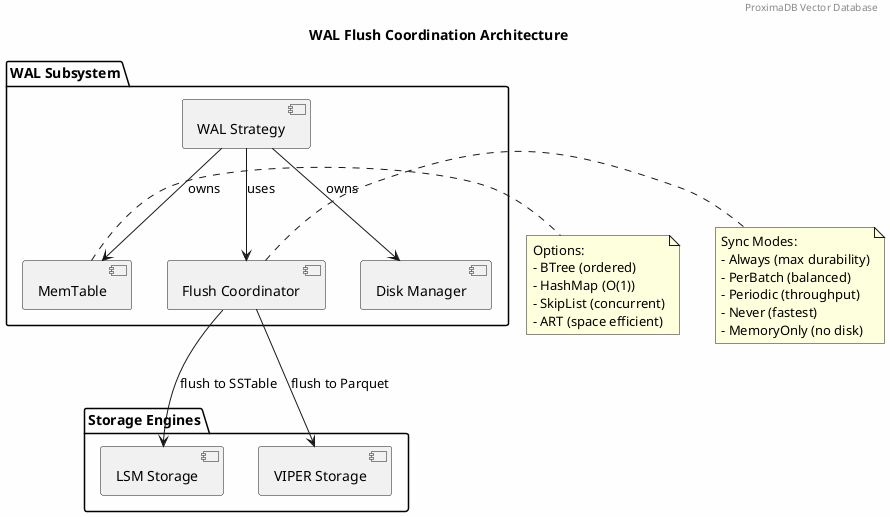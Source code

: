 @startuml WAL_Flush_Coordination_Simple
skinparam backgroundColor #FEFEFE

title WAL Flush Coordination Architecture
header ProximaDB Vector Database

package "WAL Subsystem" {
    [WAL Strategy] as WS
    [MemTable] as MT
    [Disk Manager] as DM
    [Flush Coordinator] as FC
}

package "Storage Engines" {
    [LSM Storage] as LSM
    [VIPER Storage] as VIPER
}

WS --> MT : owns
WS --> DM : owns
WS --> FC : uses
FC --> LSM : flush to SSTable
FC --> VIPER : flush to Parquet

note right of MT
  Options:
  - BTree (ordered)
  - HashMap (O(1))
  - SkipList (concurrent)
  - ART (space efficient)
end note

note right of FC
  Sync Modes:
  - Always (max durability)
  - PerBatch (balanced)
  - Periodic (throughput)
  - Never (fastest)
  - MemoryOnly (no disk)
end note

@enduml